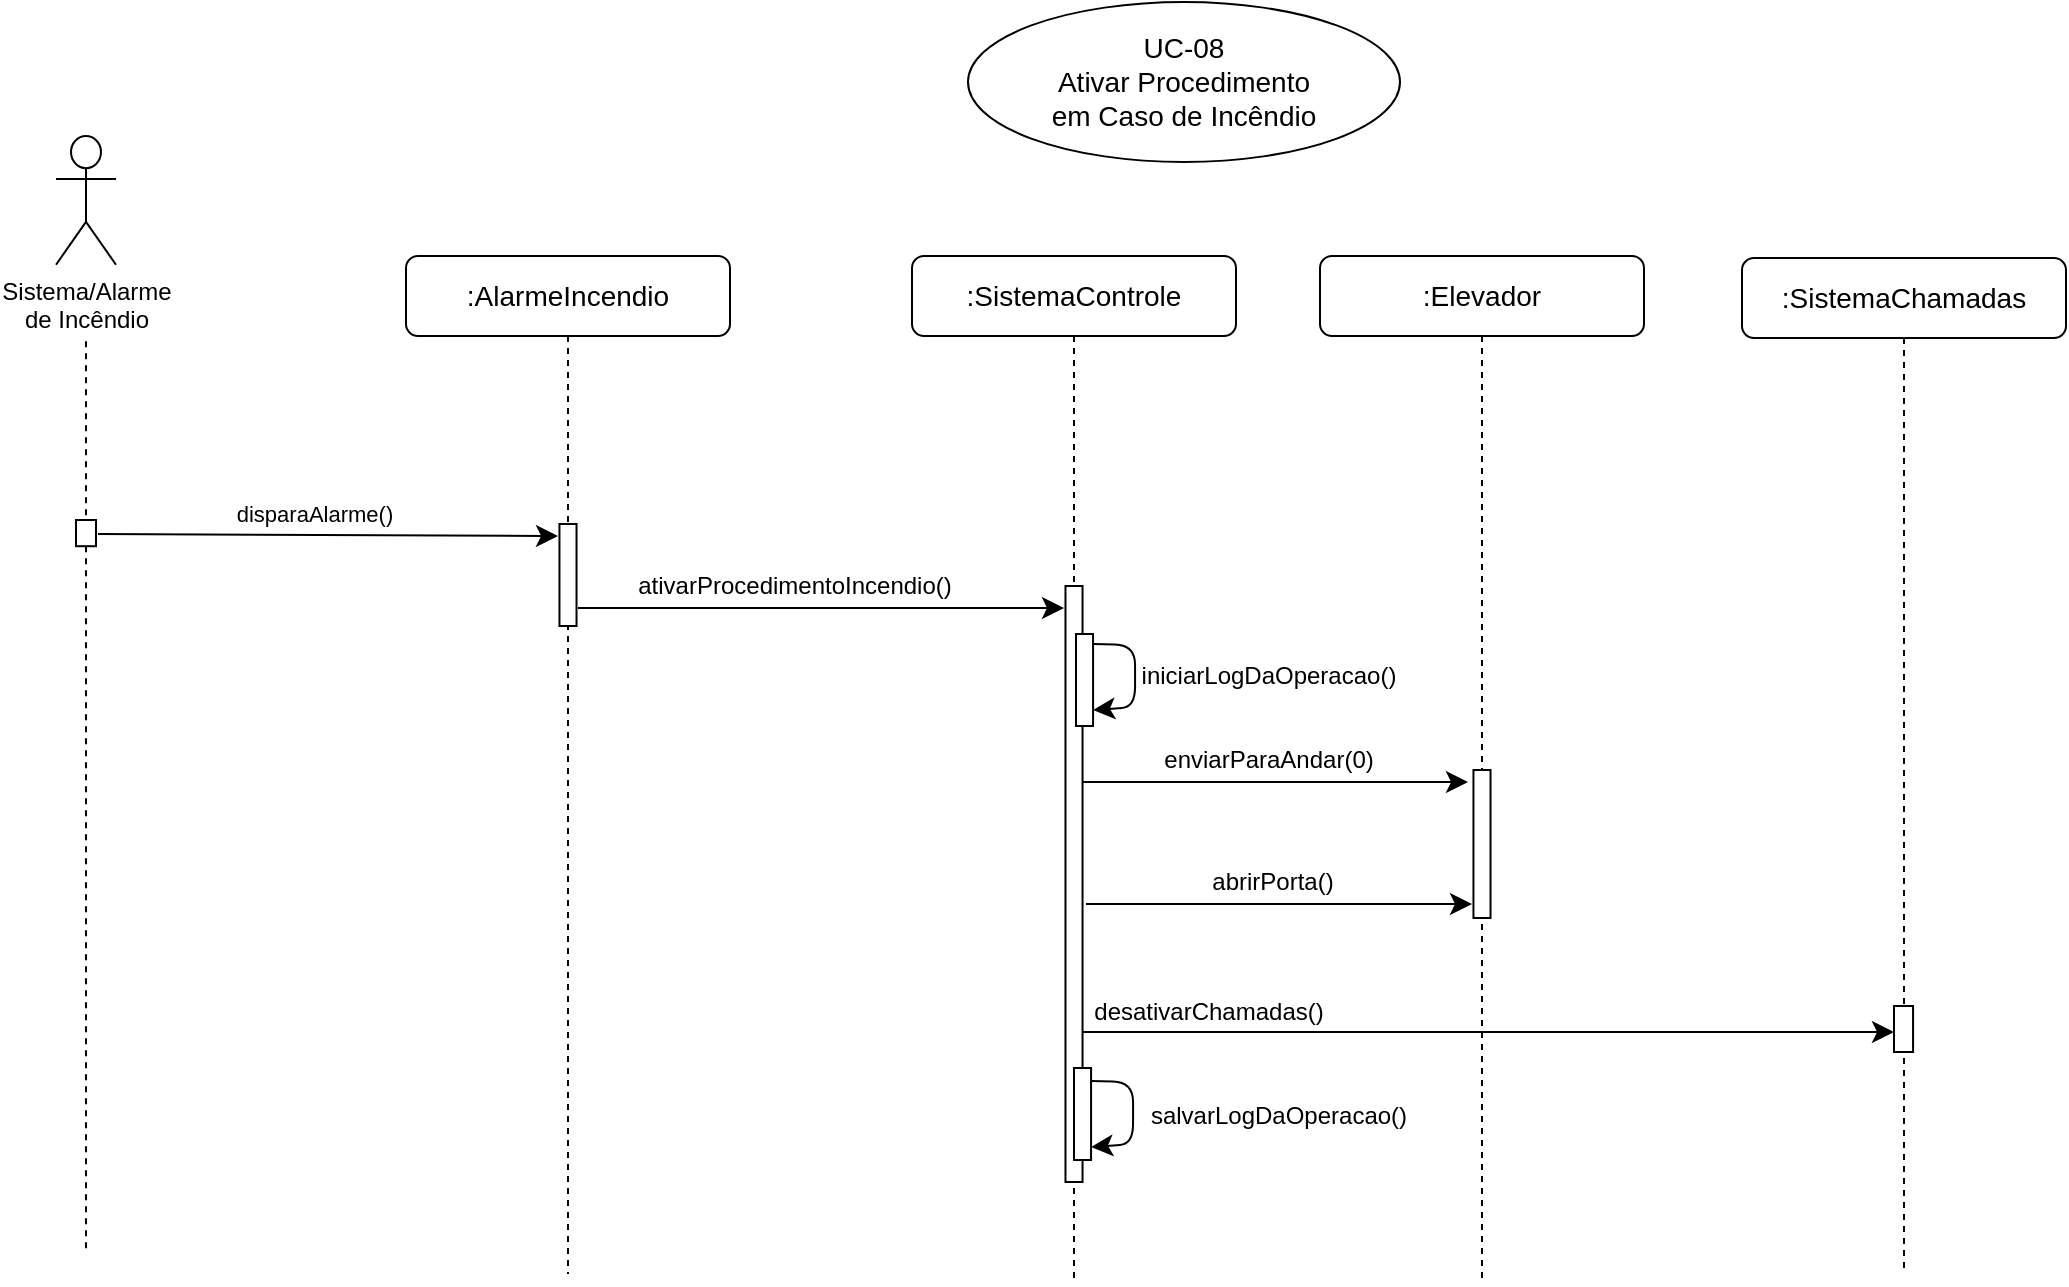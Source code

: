 <mxfile version="24.7.17">
  <diagram name="Page-1" id="7fl2-ZSV6QaIEvgjWsZY">
    <mxGraphModel dx="1909" dy="1285" grid="0" gridSize="1" guides="0" tooltips="1" connect="0" arrows="0" fold="1" page="0" pageScale="1" pageWidth="1920" pageHeight="1200" math="0" shadow="0">
      <root>
        <mxCell id="0" />
        <mxCell id="1" parent="0" />
        <mxCell id="YAKH-8tsJ9ISijEvY5ng-2" value="&lt;font style=&quot;font-size: 14px;&quot;&gt;UC-08&lt;/font&gt;&lt;div style=&quot;font-size: 14px;&quot;&gt;Ativar Procedimento&lt;/div&gt;&lt;div style=&quot;font-size: 14px;&quot;&gt;em Caso de Incêndio&lt;/div&gt;" style="ellipse;whiteSpace=wrap;html=1;" parent="1" vertex="1">
          <mxGeometry x="299" y="-114" width="216" height="80" as="geometry" />
        </mxCell>
        <mxCell id="YAKH-8tsJ9ISijEvY5ng-10" value="" style="group" parent="1" vertex="1" connectable="0">
          <mxGeometry x="-157" y="-14" width="30" height="527" as="geometry" />
        </mxCell>
        <mxCell id="YAKH-8tsJ9ISijEvY5ng-8" style="edgeStyle=none;curved=0;rounded=1;orthogonalLoop=1;jettySize=auto;html=1;fontSize=12;startSize=8;endSize=8;dashed=1;endArrow=none;endFill=0;" parent="YAKH-8tsJ9ISijEvY5ng-10" source="YAKH-8tsJ9ISijEvY5ng-6" edge="1">
          <mxGeometry relative="1" as="geometry">
            <mxPoint x="15" y="526" as="targetPoint" />
            <mxPoint x="15" y="76.475" as="sourcePoint" />
          </mxGeometry>
        </mxCell>
        <mxCell id="YAKH-8tsJ9ISijEvY5ng-9" value="" style="edgeStyle=none;curved=0;rounded=1;orthogonalLoop=1;jettySize=auto;html=1;fontSize=12;startSize=8;endSize=8;dashed=1;endArrow=none;endFill=0;" parent="YAKH-8tsJ9ISijEvY5ng-10" target="YAKH-8tsJ9ISijEvY5ng-6" edge="1">
          <mxGeometry relative="1" as="geometry">
            <mxPoint x="15" y="449.38" as="targetPoint" />
            <mxPoint x="15" y="69.616" as="sourcePoint" />
          </mxGeometry>
        </mxCell>
        <mxCell id="YAKH-8tsJ9ISijEvY5ng-6" value="" style="html=1;points=[];perimeter=orthogonalPerimeter;rounded=0;shadow=0;comic=0;labelBackgroundColor=none;strokeWidth=1;fontFamily=Verdana;fontSize=12;align=center;" parent="YAKH-8tsJ9ISijEvY5ng-10" vertex="1">
          <mxGeometry x="10" y="159.0" width="10" height="13.101" as="geometry" />
        </mxCell>
        <mxCell id="YAKH-8tsJ9ISijEvY5ng-3" value="Sistema/Alarme&lt;div&gt;de Incêndio&lt;/div&gt;" style="shape=umlActor;verticalLabelPosition=bottom;verticalAlign=top;html=1;outlineConnect=0;" parent="YAKH-8tsJ9ISijEvY5ng-10" vertex="1">
          <mxGeometry y="-33" width="30" height="64.36" as="geometry" />
        </mxCell>
        <mxCell id="YAKH-8tsJ9ISijEvY5ng-16" value="" style="endArrow=classic;html=1;rounded=1;strokeColor=default;align=center;verticalAlign=middle;fontFamily=Helvetica;fontSize=12;fontColor=default;labelBackgroundColor=default;edgeStyle=none;startSize=8;endSize=8;curved=0;" parent="1" edge="1">
          <mxGeometry width="50" height="50" relative="1" as="geometry">
            <mxPoint x="-136" y="152" as="sourcePoint" />
            <mxPoint x="94" y="153" as="targetPoint" />
          </mxGeometry>
        </mxCell>
        <mxCell id="YAKH-8tsJ9ISijEvY5ng-17" value="disparaAlarme()" style="edgeLabel;html=1;align=center;verticalAlign=middle;resizable=0;points=[];fontSize=11;fontFamily=Helvetica;fontColor=default;labelBackgroundColor=default;" parent="YAKH-8tsJ9ISijEvY5ng-16" vertex="1" connectable="0">
          <mxGeometry x="-0.118" y="1" relative="1" as="geometry">
            <mxPoint x="6" y="-10" as="offset" />
          </mxGeometry>
        </mxCell>
        <mxCell id="YAKH-8tsJ9ISijEvY5ng-37" value=":AlarmeIncendio" style="shape=umlLifeline;perimeter=lifelinePerimeter;whiteSpace=wrap;html=1;container=0;collapsible=0;recursiveResize=0;outlineConnect=0;rounded=1;shadow=0;comic=0;labelBackgroundColor=none;strokeWidth=1;fontFamily=Helvetica;fontSize=14;align=center;" parent="1" vertex="1">
          <mxGeometry x="18" y="13" width="162" height="509" as="geometry" />
        </mxCell>
        <mxCell id="YAKH-8tsJ9ISijEvY5ng-38" value="" style="html=1;points=[];perimeter=orthogonalPerimeter;rounded=0;shadow=0;comic=0;labelBackgroundColor=none;strokeWidth=1;fontFamily=Verdana;fontSize=12;align=center;container=0;" parent="1" vertex="1">
          <mxGeometry x="94.73" y="147" width="8.53" height="51" as="geometry" />
        </mxCell>
        <mxCell id="Cu2QGeTz2ypJLkXz-Kmp-1" value=":SistemaControle" style="shape=umlLifeline;perimeter=lifelinePerimeter;whiteSpace=wrap;html=1;container=0;collapsible=0;recursiveResize=0;outlineConnect=0;rounded=1;shadow=0;comic=0;labelBackgroundColor=none;strokeWidth=1;fontFamily=Helvetica;fontSize=14;align=center;" parent="1" vertex="1">
          <mxGeometry x="271" y="13" width="162" height="511" as="geometry" />
        </mxCell>
        <mxCell id="hTcx7FH-oT0N74Yx47Nf-19" value="" style="html=1;points=[];perimeter=orthogonalPerimeter;rounded=0;shadow=0;comic=0;labelBackgroundColor=none;strokeWidth=1;fontFamily=Verdana;fontSize=12;align=center;container=0;" parent="1" vertex="1">
          <mxGeometry x="347.74" y="178" width="8.53" height="298" as="geometry" />
        </mxCell>
        <mxCell id="FEfmYeELnHghtayQA8-O-4" value=":Elevador" style="shape=umlLifeline;perimeter=lifelinePerimeter;whiteSpace=wrap;html=1;container=0;collapsible=0;recursiveResize=0;outlineConnect=0;rounded=1;shadow=0;comic=0;labelBackgroundColor=none;strokeWidth=1;fontFamily=Helvetica;fontSize=14;align=center;" parent="1" vertex="1">
          <mxGeometry x="475" y="13" width="162" height="514" as="geometry" />
        </mxCell>
        <mxCell id="FEfmYeELnHghtayQA8-O-5" value="" style="endArrow=classic;html=1;rounded=0;fontSize=12;startSize=8;endSize=8;curved=1;" parent="1" edge="1">
          <mxGeometry width="50" height="50" relative="1" as="geometry">
            <mxPoint x="104" y="189" as="sourcePoint" />
            <mxPoint x="347" y="189" as="targetPoint" />
          </mxGeometry>
        </mxCell>
        <mxCell id="FEfmYeELnHghtayQA8-O-6" value="ativarProcedimentoIncendio()" style="edgeLabel;html=1;align=center;verticalAlign=middle;resizable=0;points=[];fontSize=12;" parent="FEfmYeELnHghtayQA8-O-5" vertex="1" connectable="0">
          <mxGeometry x="-0.629" relative="1" as="geometry">
            <mxPoint x="63" y="-11" as="offset" />
          </mxGeometry>
        </mxCell>
        <mxCell id="FEfmYeELnHghtayQA8-O-10" value="" style="html=1;points=[];perimeter=orthogonalPerimeter;rounded=0;shadow=0;comic=0;labelBackgroundColor=none;strokeWidth=1;fontFamily=Verdana;fontSize=12;align=center;container=0;" parent="1" vertex="1">
          <mxGeometry x="551.73" y="270" width="8.53" height="74" as="geometry" />
        </mxCell>
        <mxCell id="hTcx7FH-oT0N74Yx47Nf-1" value="" style="html=1;points=[];perimeter=orthogonalPerimeter;rounded=0;shadow=0;comic=0;labelBackgroundColor=none;strokeWidth=1;fontFamily=Verdana;fontSize=12;align=center;container=0;" parent="1" vertex="1">
          <mxGeometry x="353" y="202" width="8.53" height="46" as="geometry" />
        </mxCell>
        <mxCell id="hTcx7FH-oT0N74Yx47Nf-2" value="" style="endArrow=classic;html=1;rounded=1;fontSize=12;startSize=8;endSize=8;curved=0;" parent="1" edge="1">
          <mxGeometry width="50" height="50" relative="1" as="geometry">
            <mxPoint x="361.53" y="207" as="sourcePoint" />
            <mxPoint x="361.53" y="240" as="targetPoint" />
            <Array as="points">
              <mxPoint x="382.53" y="207.5" />
              <mxPoint x="382.53" y="238.5" />
            </Array>
          </mxGeometry>
        </mxCell>
        <mxCell id="hTcx7FH-oT0N74Yx47Nf-3" value="iniciarLogDaOperacao()" style="edgeLabel;html=1;align=center;verticalAlign=middle;resizable=0;points=[];fontSize=12;fontFamily=Helvetica;fontColor=default;labelBackgroundColor=default;" parent="hTcx7FH-oT0N74Yx47Nf-2" vertex="1" connectable="0">
          <mxGeometry x="-0.033" y="1" relative="1" as="geometry">
            <mxPoint x="65" y="1" as="offset" />
          </mxGeometry>
        </mxCell>
        <mxCell id="CYarrMMnaNMWQBJYAK4D-13" value="" style="endArrow=classic;html=1;rounded=0;fontSize=12;startSize=8;endSize=8;curved=1;" parent="1" edge="1">
          <mxGeometry width="50" height="50" relative="1" as="geometry">
            <mxPoint x="356" y="276" as="sourcePoint" />
            <mxPoint x="549" y="276" as="targetPoint" />
          </mxGeometry>
        </mxCell>
        <mxCell id="CYarrMMnaNMWQBJYAK4D-14" value="enviarParaAndar(0)" style="edgeLabel;html=1;align=center;verticalAlign=middle;resizable=0;points=[];fontSize=12;" parent="CYarrMMnaNMWQBJYAK4D-13" vertex="1" connectable="0">
          <mxGeometry x="-0.381" y="2" relative="1" as="geometry">
            <mxPoint x="33" y="-9" as="offset" />
          </mxGeometry>
        </mxCell>
        <mxCell id="CYarrMMnaNMWQBJYAK4D-37" value="" style="endArrow=classic;html=1;rounded=0;fontSize=12;startSize=8;endSize=8;curved=1;" parent="1" target="CYarrMMnaNMWQBJYAK4D-40" edge="1">
          <mxGeometry width="50" height="50" relative="1" as="geometry">
            <mxPoint x="356" y="401" as="sourcePoint" />
            <mxPoint x="550" y="870" as="targetPoint" />
          </mxGeometry>
        </mxCell>
        <mxCell id="CYarrMMnaNMWQBJYAK4D-38" value="desativarChamadas()" style="edgeLabel;html=1;align=center;verticalAlign=middle;resizable=0;points=[];fontSize=12;" parent="CYarrMMnaNMWQBJYAK4D-37" vertex="1" connectable="0">
          <mxGeometry x="-0.507" y="1" relative="1" as="geometry">
            <mxPoint x="-37" y="-9" as="offset" />
          </mxGeometry>
        </mxCell>
        <mxCell id="CYarrMMnaNMWQBJYAK4D-39" value=":SistemaChamadas" style="shape=umlLifeline;perimeter=lifelinePerimeter;whiteSpace=wrap;html=1;container=0;collapsible=0;recursiveResize=0;outlineConnect=0;rounded=1;shadow=0;comic=0;labelBackgroundColor=none;strokeWidth=1;fontFamily=Helvetica;fontSize=14;align=center;" parent="1" vertex="1">
          <mxGeometry x="686" y="14" width="162" height="507" as="geometry" />
        </mxCell>
        <mxCell id="CYarrMMnaNMWQBJYAK4D-40" value="" style="html=1;points=[];perimeter=orthogonalPerimeter;rounded=0;shadow=0;comic=0;labelBackgroundColor=none;strokeWidth=1;fontFamily=Verdana;fontSize=12;align=center;container=0;" parent="1" vertex="1">
          <mxGeometry x="762" y="388" width="9.53" height="23" as="geometry" />
        </mxCell>
        <mxCell id="hTcx7FH-oT0N74Yx47Nf-23" value="" style="html=1;points=[];perimeter=orthogonalPerimeter;rounded=0;shadow=0;comic=0;labelBackgroundColor=none;strokeWidth=1;fontFamily=Verdana;fontSize=12;align=center;container=0;" parent="1" vertex="1">
          <mxGeometry x="352" y="419" width="8.53" height="46" as="geometry" />
        </mxCell>
        <mxCell id="hTcx7FH-oT0N74Yx47Nf-24" value="" style="endArrow=classic;html=1;rounded=1;fontSize=12;startSize=8;endSize=8;curved=0;" parent="1" edge="1">
          <mxGeometry width="50" height="50" relative="1" as="geometry">
            <mxPoint x="360.53" y="425.5" as="sourcePoint" />
            <mxPoint x="360.53" y="458.5" as="targetPoint" />
            <Array as="points">
              <mxPoint x="381.53" y="426" />
              <mxPoint x="381.53" y="457" />
            </Array>
          </mxGeometry>
        </mxCell>
        <mxCell id="hTcx7FH-oT0N74Yx47Nf-25" value="salvarLogDaOperacao()" style="edgeLabel;html=1;align=center;verticalAlign=middle;resizable=0;points=[];fontSize=12;fontFamily=Helvetica;fontColor=default;labelBackgroundColor=default;" parent="hTcx7FH-oT0N74Yx47Nf-24" vertex="1" connectable="0">
          <mxGeometry x="-0.033" y="1" relative="1" as="geometry">
            <mxPoint x="71" y="2" as="offset" />
          </mxGeometry>
        </mxCell>
        <mxCell id="WDccYiRrsIMxpBjw0CHG-1" value="" style="endArrow=classic;html=1;rounded=0;fontSize=12;startSize=8;endSize=8;curved=1;" edge="1" parent="1">
          <mxGeometry width="50" height="50" relative="1" as="geometry">
            <mxPoint x="358" y="337" as="sourcePoint" />
            <mxPoint x="551" y="337" as="targetPoint" />
          </mxGeometry>
        </mxCell>
        <mxCell id="WDccYiRrsIMxpBjw0CHG-2" value="abrirPorta()" style="edgeLabel;html=1;align=center;verticalAlign=middle;resizable=0;points=[];fontSize=12;" vertex="1" connectable="0" parent="WDccYiRrsIMxpBjw0CHG-1">
          <mxGeometry x="-0.381" y="2" relative="1" as="geometry">
            <mxPoint x="33" y="-9" as="offset" />
          </mxGeometry>
        </mxCell>
      </root>
    </mxGraphModel>
  </diagram>
</mxfile>
